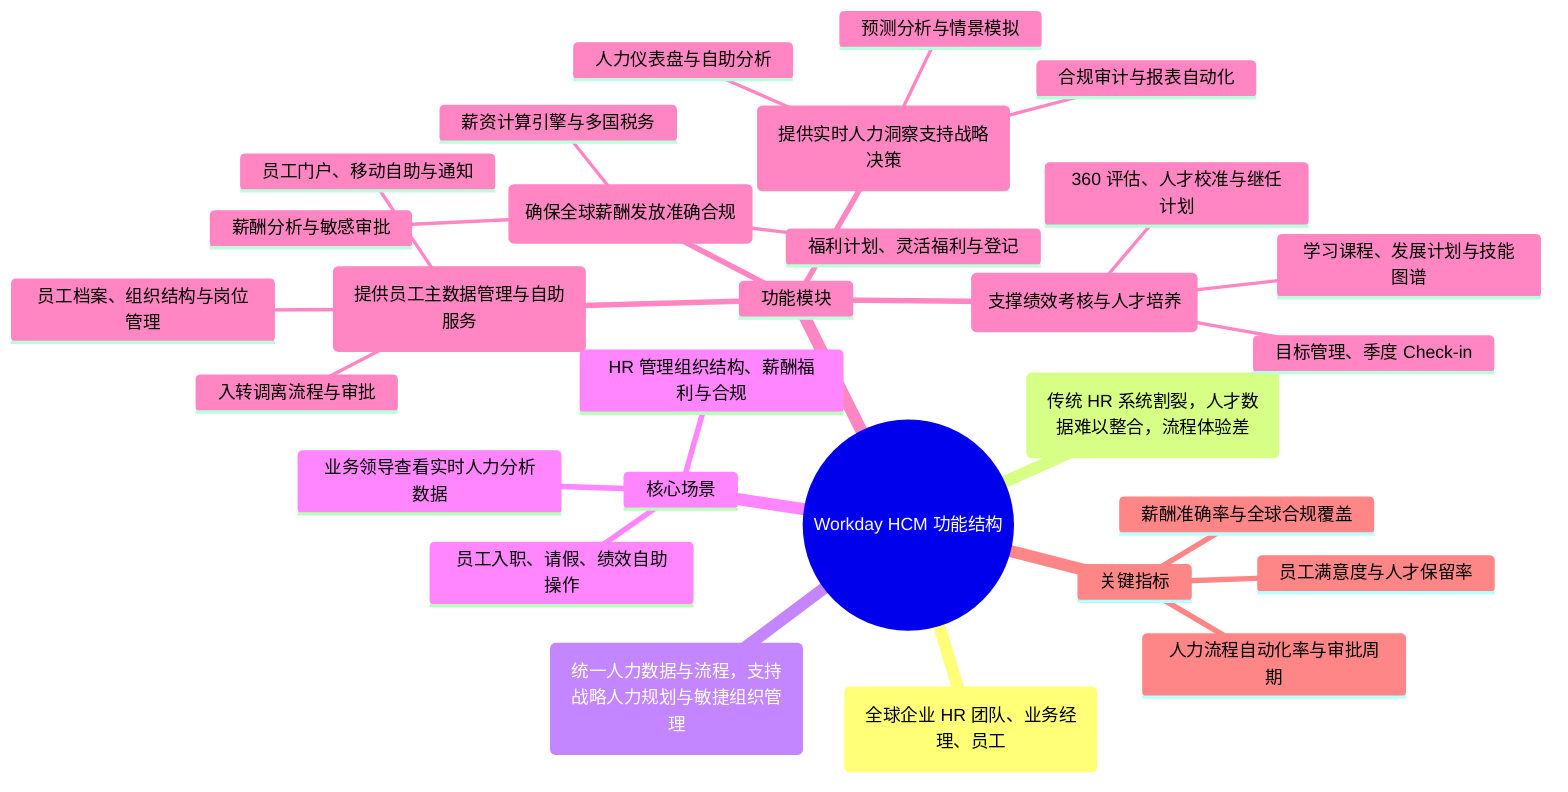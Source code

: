 %% Auto-generated by scripts/generate_assets.py
mindmap
  root((Workday HCM 功能结构))
    目标用户(全球企业 HR 团队、业务经理、员工)
    核心痛点(传统 HR 系统割裂，人才数据难以整合，流程体验差)
    价值主张(统一人力数据与流程，支持战略人力规划与敏捷组织管理)
    核心场景
      员工入职、请假、绩效自助操作
      HR 管理组织结构、薪酬福利与合规
      业务领导查看实时人力分析数据
    功能模块
      核心人事与自助(提供员工主数据管理与自助服务)
        员工档案、组织结构与岗位管理
        入转调离流程与审批
        员工门户、移动自助与通知
      薪酬福利(确保全球薪酬发放准确合规)
        薪资计算引擎与多国税务
        福利计划、灵活福利与登记
        薪酬分析与敏感审批
      绩效与人才发展(支撑绩效考核与人才培养)
        目标管理、季度 Check-in
        360 评估、人才校准与继任计划
        学习课程、发展计划与技能图谱
      人力分析与规划(提供实时人力洞察支持战略决策)
        人力仪表盘与自助分析
        预测分析与情景模拟
        合规审计与报表自动化
    关键指标
      人力流程自动化率与审批周期
      薪酬准确率与全球合规覆盖
      员工满意度与人才保留率